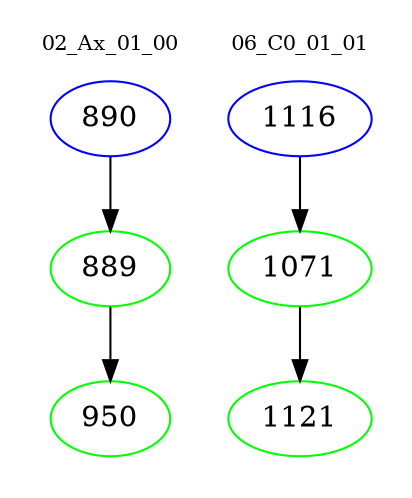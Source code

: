 digraph{
subgraph cluster_0 {
color = white
label = "02_Ax_01_00";
fontsize=10;
T0_890 [label="890", color="blue"]
T0_890 -> T0_889 [color="black"]
T0_889 [label="889", color="green"]
T0_889 -> T0_950 [color="black"]
T0_950 [label="950", color="green"]
}
subgraph cluster_1 {
color = white
label = "06_C0_01_01";
fontsize=10;
T1_1116 [label="1116", color="blue"]
T1_1116 -> T1_1071 [color="black"]
T1_1071 [label="1071", color="green"]
T1_1071 -> T1_1121 [color="black"]
T1_1121 [label="1121", color="green"]
}
}
